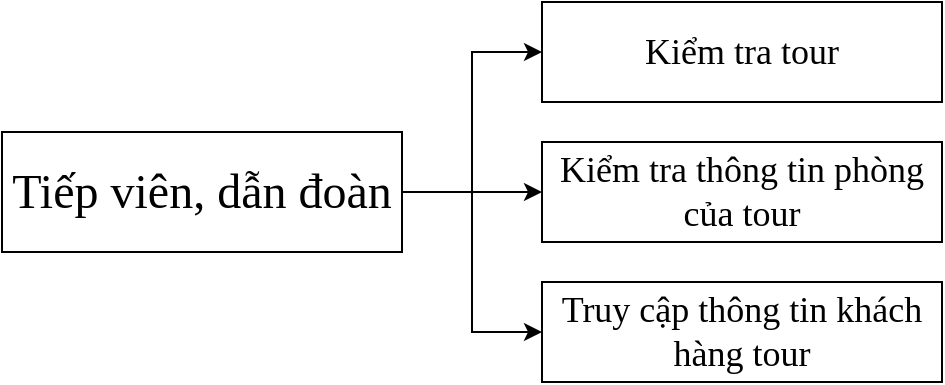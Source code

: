 <mxfile version="15.9.4" type="device"><diagram id="WIZo_KEGf11RDiMzxD7N" name="Page-1"><mxGraphModel dx="1422" dy="754" grid="0" gridSize="10" guides="1" tooltips="1" connect="1" arrows="1" fold="1" page="0" pageScale="1" pageWidth="827" pageHeight="1169" math="0" shadow="0"><root><mxCell id="0"/><mxCell id="1" parent="0"/><mxCell id="BsyQwQsy9KLHSrppBRV_-1" style="edgeStyle=orthogonalEdgeStyle;rounded=0;orthogonalLoop=1;jettySize=auto;html=1;exitX=1;exitY=0.5;exitDx=0;exitDy=0;entryX=0;entryY=0.5;entryDx=0;entryDy=0;fontFamily=Times New Roman;fontSize=18;" parent="1" source="BsyQwQsy9KLHSrppBRV_-5" target="BsyQwQsy9KLHSrppBRV_-8" edge="1"><mxGeometry relative="1" as="geometry"/></mxCell><mxCell id="BsyQwQsy9KLHSrppBRV_-2" style="edgeStyle=orthogonalEdgeStyle;rounded=0;orthogonalLoop=1;jettySize=auto;html=1;exitX=1;exitY=0.5;exitDx=0;exitDy=0;entryX=0;entryY=0.5;entryDx=0;entryDy=0;fontFamily=Times New Roman;fontSize=18;" parent="1" source="BsyQwQsy9KLHSrppBRV_-5" target="BsyQwQsy9KLHSrppBRV_-12" edge="1"><mxGeometry relative="1" as="geometry"/></mxCell><mxCell id="BsyQwQsy9KLHSrppBRV_-3" style="edgeStyle=orthogonalEdgeStyle;rounded=0;orthogonalLoop=1;jettySize=auto;html=1;exitX=1;exitY=0.5;exitDx=0;exitDy=0;entryX=0;entryY=0.5;entryDx=0;entryDy=0;fontFamily=Times New Roman;fontSize=18;" parent="1" source="BsyQwQsy9KLHSrppBRV_-5" target="BsyQwQsy9KLHSrppBRV_-18" edge="1"><mxGeometry relative="1" as="geometry"/></mxCell><mxCell id="BsyQwQsy9KLHSrppBRV_-5" value="&lt;font style=&quot;font-size: 24px&quot;&gt;Tiếp viên, dẫn đoàn&lt;/font&gt;" style="rounded=0;whiteSpace=wrap;html=1;fontFamily=Times New Roman;fontSize=18;" parent="1" vertex="1"><mxGeometry x="90" y="235" width="200" height="60" as="geometry"/></mxCell><mxCell id="BsyQwQsy9KLHSrppBRV_-8" value="&lt;font&gt;&lt;font style=&quot;font-size: 18px&quot;&gt;Kiểm tra tour&lt;/font&gt;&lt;br&gt;&lt;/font&gt;" style="rounded=0;whiteSpace=wrap;html=1;fontFamily=Times New Roman;fontSize=18;" parent="1" vertex="1"><mxGeometry x="360" y="170" width="200" height="50" as="geometry"/></mxCell><mxCell id="BsyQwQsy9KLHSrppBRV_-12" value="&lt;font&gt;&lt;font style=&quot;font-size: 18px&quot;&gt;Kiểm tra thông tin phòng của tour&lt;/font&gt;&lt;br&gt;&lt;/font&gt;" style="rounded=0;whiteSpace=wrap;html=1;fontFamily=Times New Roman;fontSize=18;" parent="1" vertex="1"><mxGeometry x="360" y="240" width="200" height="50" as="geometry"/></mxCell><mxCell id="BsyQwQsy9KLHSrppBRV_-18" value="&lt;font&gt;Truy cập thông tin khách hàng tour&lt;br&gt;&lt;/font&gt;" style="rounded=0;whiteSpace=wrap;html=1;fontFamily=Times New Roman;fontSize=18;" parent="1" vertex="1"><mxGeometry x="360" y="310" width="200" height="50" as="geometry"/></mxCell></root></mxGraphModel></diagram></mxfile>